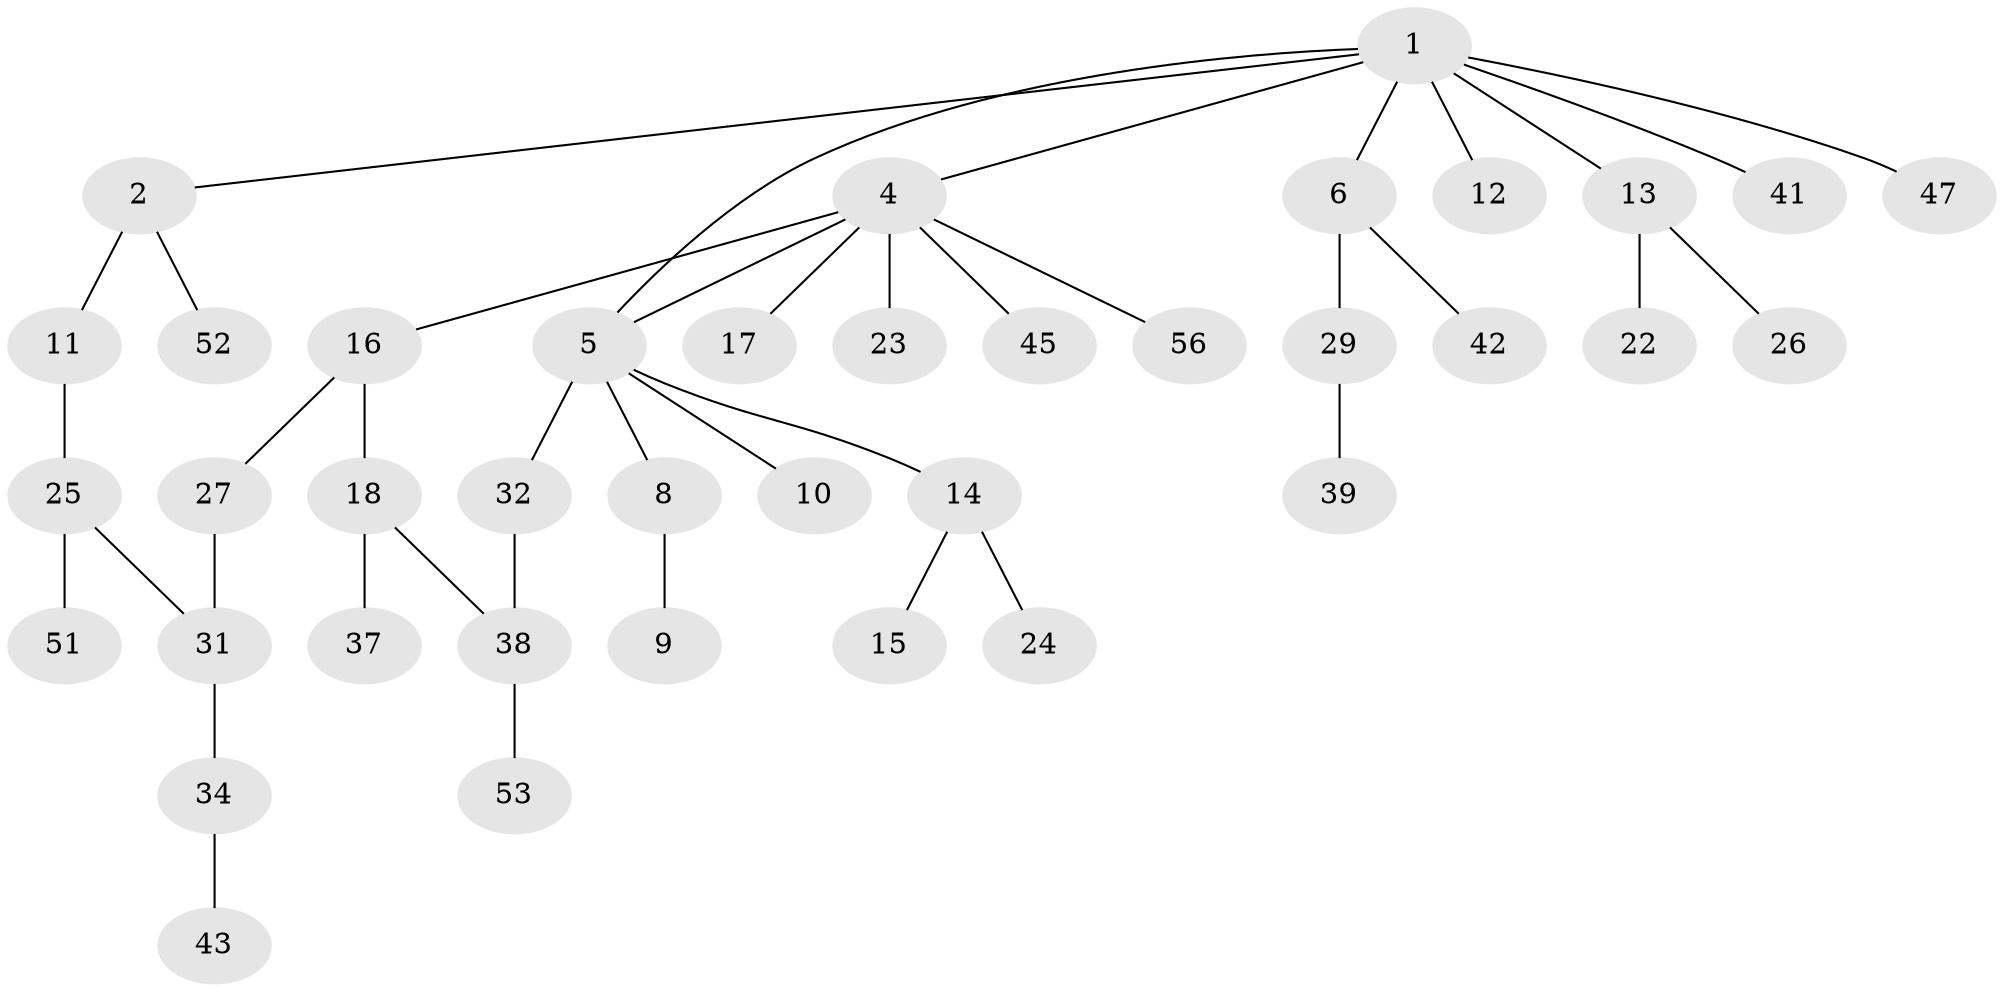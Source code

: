 // original degree distribution, {8: 0.03508771929824561, 3: 0.15789473684210525, 2: 0.2982456140350877, 6: 0.017543859649122806, 4: 0.05263157894736842, 1: 0.43859649122807015}
// Generated by graph-tools (version 1.1) at 2025/41/03/06/25 10:41:26]
// undirected, 38 vertices, 40 edges
graph export_dot {
graph [start="1"]
  node [color=gray90,style=filled];
  1 [super="+3"];
  2 [super="+7"];
  4 [super="+49"];
  5 [super="+46"];
  6 [super="+21"];
  8;
  9 [super="+55"];
  10 [super="+28"];
  11 [super="+20"];
  12 [super="+36"];
  13 [super="+33"];
  14;
  15 [super="+35"];
  16 [super="+19"];
  17;
  18 [super="+30"];
  22;
  23 [super="+54"];
  24 [super="+40"];
  25 [super="+44"];
  26;
  27;
  29;
  31 [super="+50"];
  32;
  34 [super="+57"];
  37;
  38 [super="+48"];
  39;
  41;
  42;
  43;
  45;
  47;
  51;
  52;
  53;
  56;
  1 -- 2;
  1 -- 5;
  1 -- 6;
  1 -- 12;
  1 -- 13;
  1 -- 41;
  1 -- 47;
  1 -- 4;
  2 -- 11 [weight=2];
  2 -- 52;
  4 -- 16;
  4 -- 17;
  4 -- 23;
  4 -- 45;
  4 -- 56;
  4 -- 5;
  5 -- 8;
  5 -- 10;
  5 -- 14;
  5 -- 32;
  6 -- 42;
  6 -- 29;
  8 -- 9;
  11 -- 25;
  13 -- 22;
  13 -- 26;
  14 -- 15;
  14 -- 24;
  16 -- 18;
  16 -- 27;
  18 -- 37;
  18 -- 38;
  25 -- 31;
  25 -- 51;
  27 -- 31;
  29 -- 39;
  31 -- 34;
  32 -- 38;
  34 -- 43;
  38 -- 53;
}

